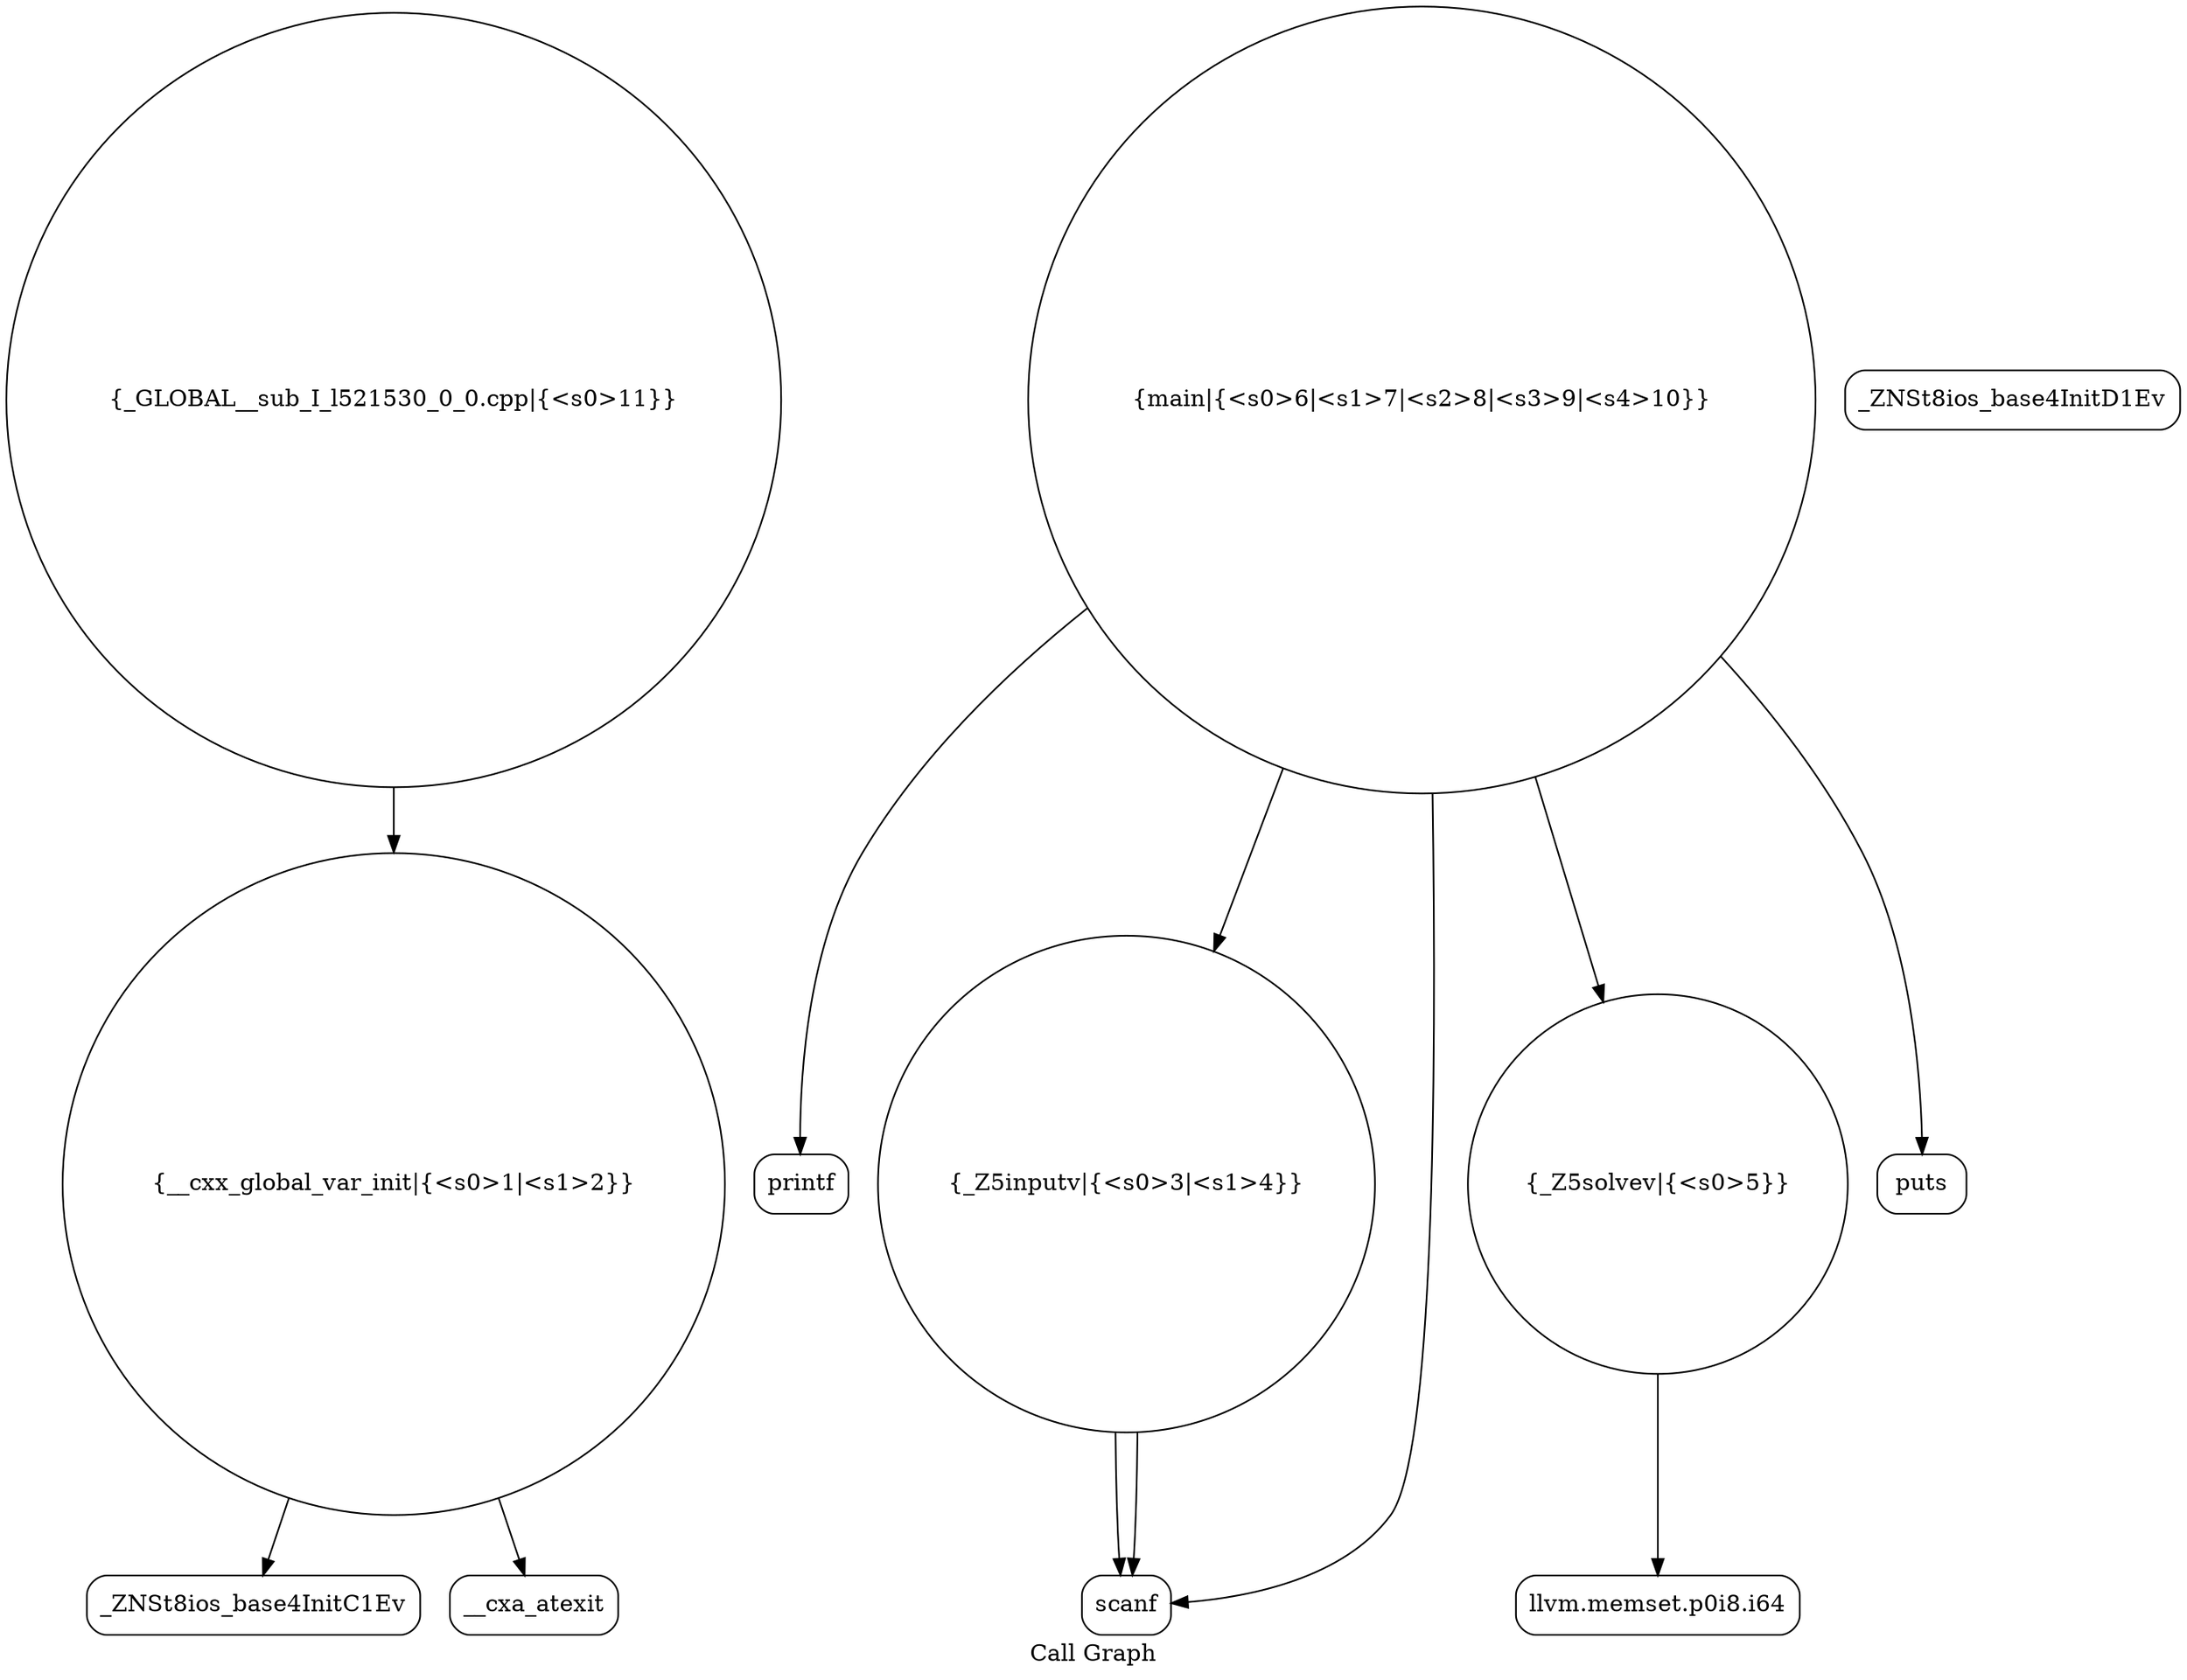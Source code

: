digraph "Call Graph" {
	label="Call Graph";

	Node0x559a0a7c6de0 [shape=record,shape=circle,label="{__cxx_global_var_init|{<s0>1|<s1>2}}"];
	Node0x559a0a7c6de0:s0 -> Node0x559a0a7c7270[color=black];
	Node0x559a0a7c6de0:s1 -> Node0x559a0a7c7370[color=black];
	Node0x559a0a7c7570 [shape=record,shape=Mrecord,label="{llvm.memset.p0i8.i64}"];
	Node0x559a0a7c72f0 [shape=record,shape=Mrecord,label="{_ZNSt8ios_base4InitD1Ev}"];
	Node0x559a0a7c7670 [shape=record,shape=Mrecord,label="{printf}"];
	Node0x559a0a7c73f0 [shape=record,shape=circle,label="{_Z5inputv|{<s0>3|<s1>4}}"];
	Node0x559a0a7c73f0:s0 -> Node0x559a0a7c7470[color=black];
	Node0x559a0a7c73f0:s1 -> Node0x559a0a7c7470[color=black];
	Node0x559a0a7c7770 [shape=record,shape=circle,label="{_GLOBAL__sub_I_l521530_0_0.cpp|{<s0>11}}"];
	Node0x559a0a7c7770:s0 -> Node0x559a0a7c6de0[color=black];
	Node0x559a0a7c74f0 [shape=record,shape=circle,label="{_Z5solvev|{<s0>5}}"];
	Node0x559a0a7c74f0:s0 -> Node0x559a0a7c7570[color=black];
	Node0x559a0a7c7270 [shape=record,shape=Mrecord,label="{_ZNSt8ios_base4InitC1Ev}"];
	Node0x559a0a7c75f0 [shape=record,shape=circle,label="{main|{<s0>6|<s1>7|<s2>8|<s3>9|<s4>10}}"];
	Node0x559a0a7c75f0:s0 -> Node0x559a0a7c7470[color=black];
	Node0x559a0a7c75f0:s1 -> Node0x559a0a7c73f0[color=black];
	Node0x559a0a7c75f0:s2 -> Node0x559a0a7c7670[color=black];
	Node0x559a0a7c75f0:s3 -> Node0x559a0a7c74f0[color=black];
	Node0x559a0a7c75f0:s4 -> Node0x559a0a7c76f0[color=black];
	Node0x559a0a7c7370 [shape=record,shape=Mrecord,label="{__cxa_atexit}"];
	Node0x559a0a7c76f0 [shape=record,shape=Mrecord,label="{puts}"];
	Node0x559a0a7c7470 [shape=record,shape=Mrecord,label="{scanf}"];
}
